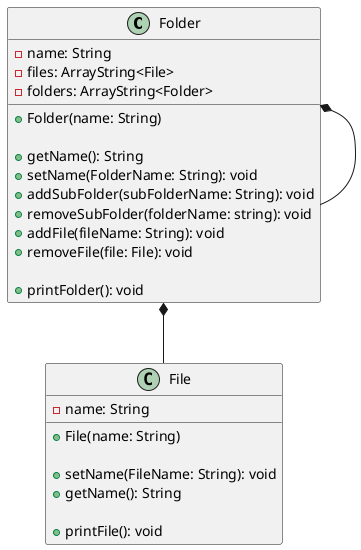 @startuml
'https://plantuml.com/class-diagram



class Folder {
-name: String
-files: ArrayString<File>
-folders: ArrayString<Folder>

+Folder(name: String)

+getName(): String
+setName(FolderName: String): void
+addSubFolder(subFolderName: String): void
+removeSubFolder(folderName: string): void
+addFile(fileName: String): void
+removeFile(file: File): void

+printFolder(): void

}

class File{
-name: String

+File(name: String)

+setName(FileName: String): void
+getName(): String

+printFile(): void
}

Folder  *-- File
Folder  *-- Folder

@enduml